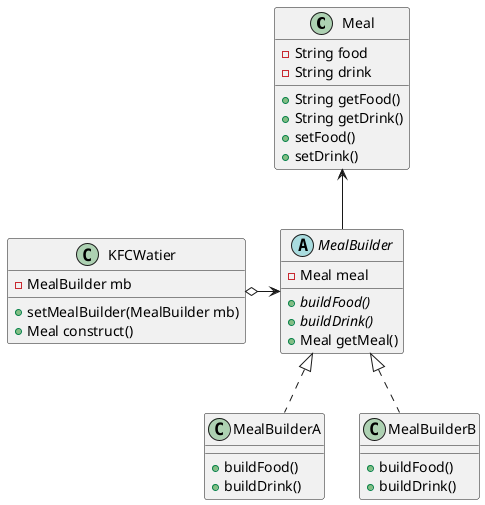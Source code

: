 @startuml

class Meal {
  - String food
  - String drink
  + String getFood()
  + String getDrink()
  + setFood()
  + setDrink()
}

abstract MealBuilder {
  - Meal meal
  + {abstract} buildFood()
  + {abstract} buildDrink()
  + Meal getMeal()
}

Meal <-- MealBuilder

class MealBuilderA {
  + buildFood()
  + buildDrink()
}

MealBuilder <|.. MealBuilderA

class MealBuilderB {
  + buildFood()
  + buildDrink()
}

MealBuilder <|.. MealBuilderB

class KFCWatier {
  - MealBuilder mb
  + setMealBuilder(MealBuilder mb)
  + Meal construct()
}

MealBuilder <--lefto KFCWatier

@enduml
